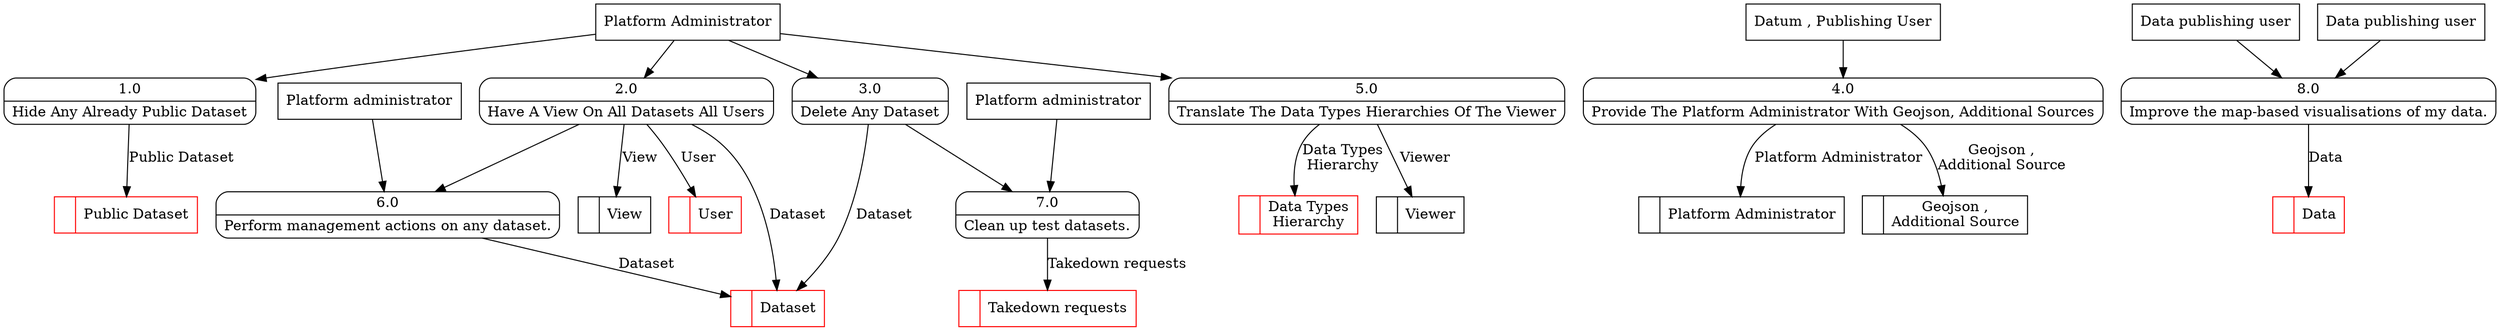 digraph dfd2{ 
node[shape=record]
200 [label="<f0>  |<f1> Public Dataset " color=red];
201 [label="<f0>  |<f1> User " color=red];
202 [label="<f0>  |<f1> Dataset " color=red];
203 [label="<f0>  |<f1> View " ];
204 [label="<f0>  |<f1> Platform Administrator " ];
205 [label="<f0>  |<f1> Geojson ,\nAdditional Source " ];
206 [label="<f0>  |<f1> Viewer " ];
207 [label="<f0>  |<f1> Data Types\nHierarchy " color=red];
208 [label="Platform Administrator" shape=box];
209 [label="Datum , Publishing User" shape=box];
210 [label="{<f0> 1.0|<f1> Hide Any Already Public Dataset }" shape=Mrecord];
211 [label="{<f0> 2.0|<f1> Have A View On All Datasets All Users }" shape=Mrecord];
212 [label="{<f0> 3.0|<f1> Delete Any Dataset }" shape=Mrecord];
213 [label="{<f0> 4.0|<f1> Provide The Platform Administrator With Geojson, Additional Sources }" shape=Mrecord];
214 [label="{<f0> 5.0|<f1> Translate The Data Types Hierarchies Of The Viewer }" shape=Mrecord];
6 [label="{<f0> 6.0|<f1> Perform management actions on any dataset. }" shape=Mrecord];
211 -> 6
1001 [label="Platform administrator" shape=box];
1001 -> 6
6 -> 202  [label="Dataset"]
7 [label="{<f0> 7.0|<f1> Clean up test datasets. }" shape=Mrecord];
212 -> 7
1005 [label="Platform administrator" shape=box];
1005 -> 7
1007 [label="<f0>  |<f1> Takedown requests " color=red];
7 -> 1007 [label="Takedown requests"]
8 [label="{<f0> 8.0|<f1> Improve the map-based visualisations of my data. }" shape=Mrecord];
1009 [label="Data publishing user" shape=box];
1009 -> 8
1011 [label="Data publishing user" shape=box];
1011 -> 8
1013 [label="<f0>  |<f1> Data " color=red];
8 -> 1013 [label="Data"]
208 -> 210
208 -> 211
208 -> 212
208 -> 214
209 -> 213
210 -> 200 [label="Public Dataset"]
211 -> 203 [label="View"]
211 -> 202 [label="Dataset"]
212 -> 202 [label="Dataset"]
213 -> 204 [label="Platform Administrator"]
213 -> 205 [label="Geojson ,\nAdditional Source"]
214 -> 207 [label="Data Types\nHierarchy"]
214 -> 206 [label="Viewer"]
211 -> 201 [label="User"]
}